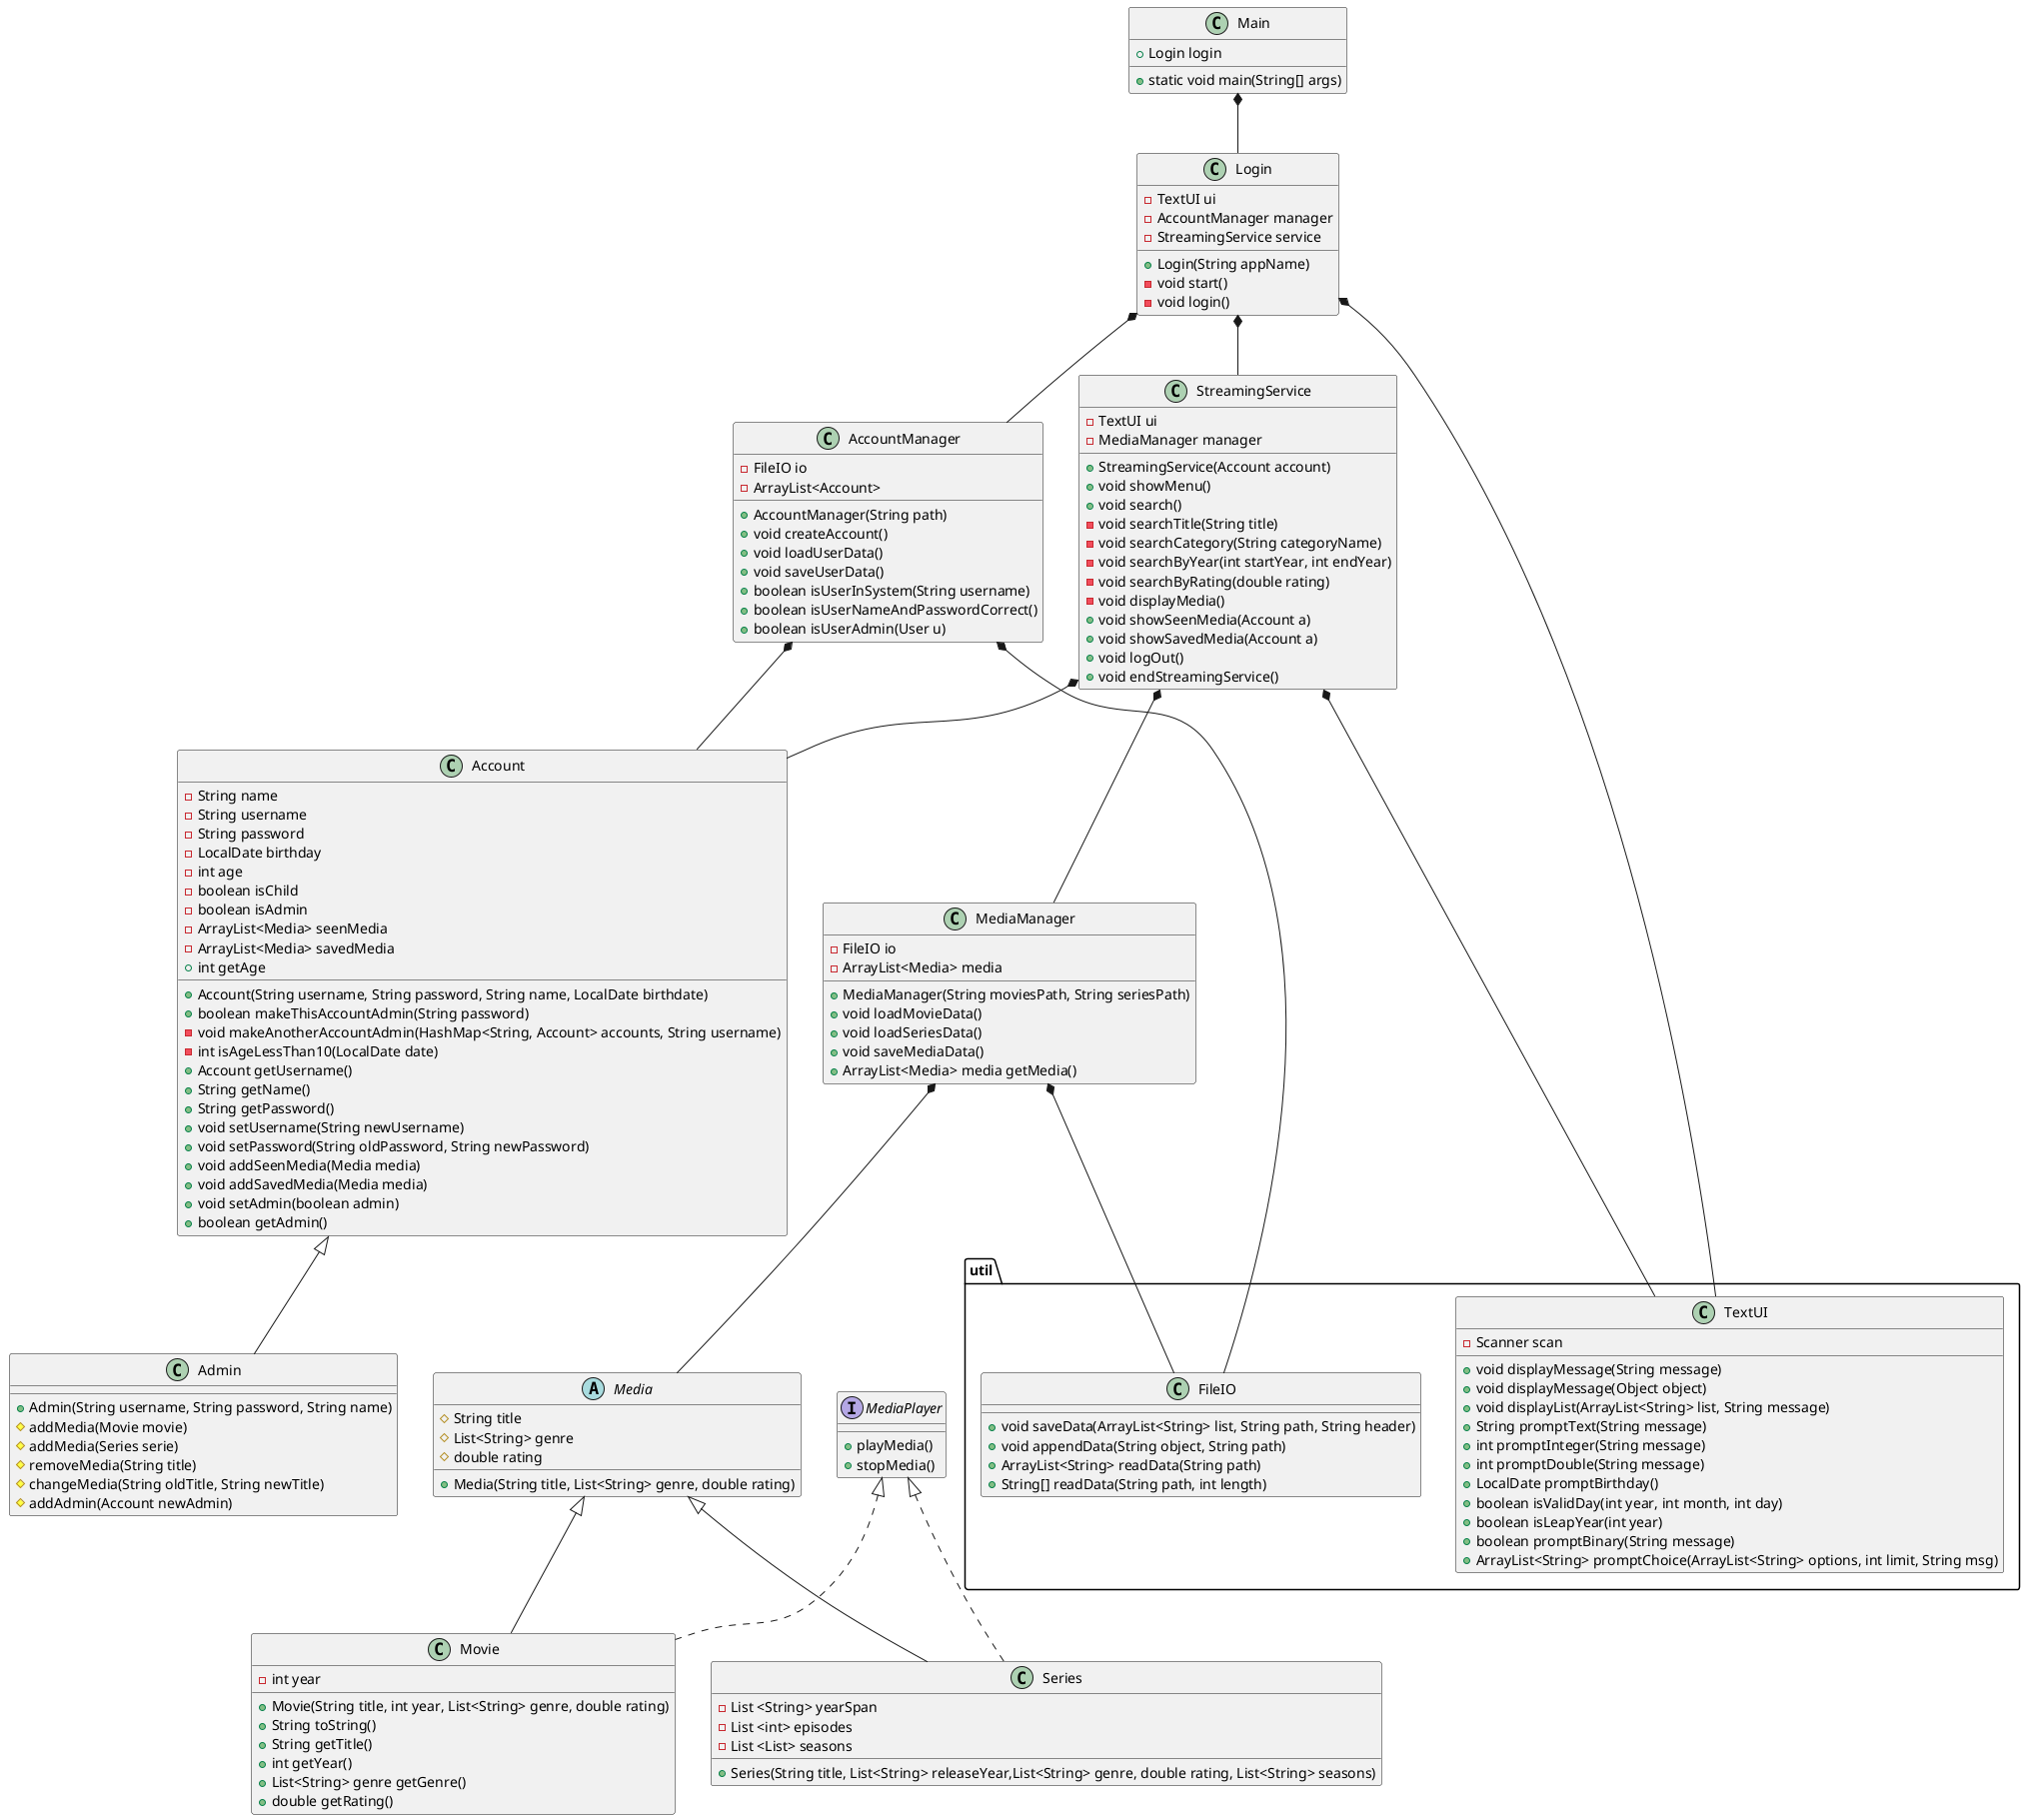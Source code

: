 @startuml


class Admin{
+ Admin(String username, String password, String name)
# addMedia(Movie movie)
# addMedia(Series serie)
# removeMedia(String title)
# changeMedia(String oldTitle, String newTitle)
# addAdmin(Account newAdmin)
}

class StreamingService{
- TextUI ui
- MediaManager manager
+ StreamingService(Account account)
+ void showMenu()
+ void search()
- void searchTitle(String title)
- void searchCategory(String categoryName)
- void searchByYear(int startYear, int endYear)
- void searchByRating(double rating)
- void displayMedia()
+ void showSeenMedia(Account a)
+ void showSavedMedia(Account a)
+ void logOut()
+ void endStreamingService()
}

class Main{
+ Login login
+ static void main(String[] args)
}

class Movie{
- int year
+ Movie(String title, int year, List<String> genre, double rating)
+ String toString()
+ String getTitle()
+ int getYear()
+ List<String> genre getGenre()
+ double getRating()
}

class Series{
- List <String> yearSpan
- List <int> episodes
- List <List> seasons
+ Series(String title, List<String> releaseYear,List<String> genre, double rating, List<String> seasons)
}

class MediaManager {
- FileIO io
- ArrayList<Media> media
+ MediaManager(String moviesPath, String seriesPath)
+ void loadMovieData()
+ void loadSeriesData()
+ void saveMediaData()
+ ArrayList<Media> media getMedia()
}

class Login {
- TextUI ui
- AccountManager manager
- StreamingService service
+ Login(String appName)
- void start()
- void login()
}

Abstract Media{
# String title
# List<String> genre
# double rating
+ Media(String title, List<String> genre, double rating)
}

class Account{
- String name
- String username
- String password
- LocalDate birthday
- int age
- boolean isChild
- boolean isAdmin
- ArrayList<Media> seenMedia
- ArrayList<Media> savedMedia
+ Account(String username, String password, String name, LocalDate birthdate)
+ boolean makeThisAccountAdmin(String password)
- void makeAnotherAccountAdmin(HashMap<String, Account> accounts, String username)
- int isAgeLessThan10(LocalDate date)
+ Account getUsername()
+ String getName()
+ int getAge
+ String getPassword()
+ void setUsername(String newUsername)
+ void setPassword(String oldPassword, String newPassword)
+ void addSeenMedia(Media media)
+ void addSavedMedia(Media media)
+ void setAdmin(boolean admin)
+ boolean getAdmin()
}


class AccountManager {
- FileIO io
- ArrayList<Account>
+ AccountManager(String path)
+ void createAccount()
+ void loadUserData()
+ void saveUserData()
+ boolean isUserInSystem(String username)
+ boolean isUserNameAndPasswordCorrect()
+ boolean isUserAdmin(User u)
}

package "util" {
    class TextUI {
    - Scanner scan
    + void displayMessage(String message)
    + void displayMessage(Object object)
    + void displayList(ArrayList<String> list, String message)
    + String promptText(String message)
    + int promptInteger(String message)
    + int promptDouble(String message)
    + LocalDate promptBirthday()
    + boolean isValidDay(int year, int month, int day)
    + boolean isLeapYear(int year)
    + boolean promptBinary(String message)
    + ArrayList<String> promptChoice(ArrayList<String> options, int limit, String msg)
    }
}

package "util" {
    class FileIO{
    + void saveData(ArrayList<String> list, String path, String header)
    + void appendData(String object, String path)
    + ArrayList<String> readData(String path)
    + String[] readData(String path, int length)
    }
 }

interface MediaPlayer {
+ playMedia()
+ stopMedia()
}

Main *-- Login
Login *-- AccountManager
Login *-- StreamingService
StreamingService *-- Account

MediaPlayer <|.. Movie
MediaPlayer <|.. Series
AccountManager *-- Account
AccountManager *-- FileIO
Login *-- TextUI
StreamingService *-- TextUI

StreamingService *-- MediaManager
MediaManager *-- FileIO
MediaManager *-- Media
Account <|-- Admin

Media <|-- Movie
Media <|-- Series

@enduml